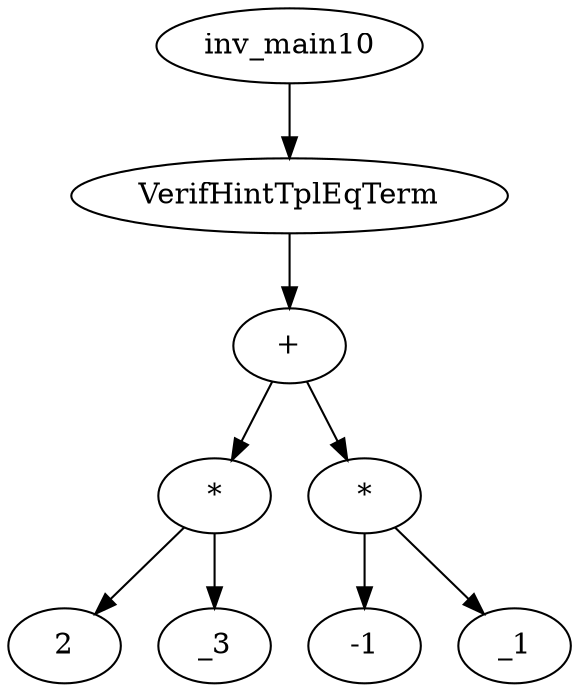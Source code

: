 digraph dag {
0 [label="inv_main10"];
1 [label="VerifHintTplEqTerm"];
2 [label="+"];
3 [label="*"];
4 [label="2"];
5 [label="_3"];
6 [label="*"];
7 [label="-1"];
8 [label="_1"];
0->1
1->2
2->3
2 -> 6
3->5
3 -> 4
6->8
6 -> 7
}
